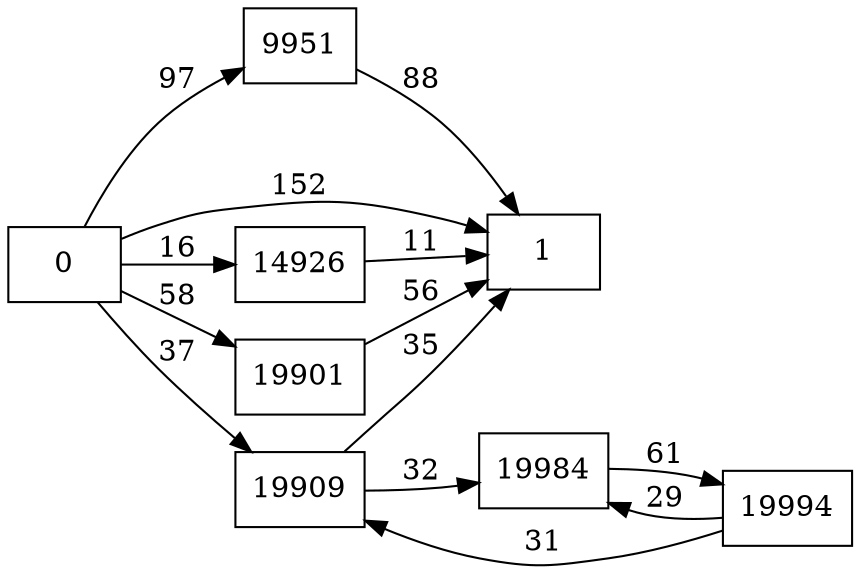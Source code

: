 digraph {
	graph [rankdir=LR]
	node [shape=rectangle]
	9951 -> 1 [label=88]
	14926 -> 1 [label=11]
	19901 -> 1 [label=56]
	19909 -> 19984 [label=32]
	19909 -> 1 [label=35]
	19984 -> 19994 [label=61]
	19994 -> 19984 [label=29]
	19994 -> 19909 [label=31]
	0 -> 1 [label=152]
	0 -> 9951 [label=97]
	0 -> 14926 [label=16]
	0 -> 19901 [label=58]
	0 -> 19909 [label=37]
}
